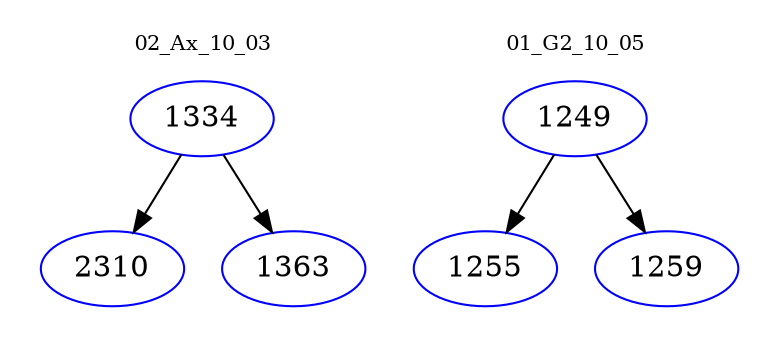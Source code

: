 digraph{
subgraph cluster_0 {
color = white
label = "02_Ax_10_03";
fontsize=10;
T0_1334 [label="1334", color="blue"]
T0_1334 -> T0_2310 [color="black"]
T0_2310 [label="2310", color="blue"]
T0_1334 -> T0_1363 [color="black"]
T0_1363 [label="1363", color="blue"]
}
subgraph cluster_1 {
color = white
label = "01_G2_10_05";
fontsize=10;
T1_1249 [label="1249", color="blue"]
T1_1249 -> T1_1255 [color="black"]
T1_1255 [label="1255", color="blue"]
T1_1249 -> T1_1259 [color="black"]
T1_1259 [label="1259", color="blue"]
}
}
